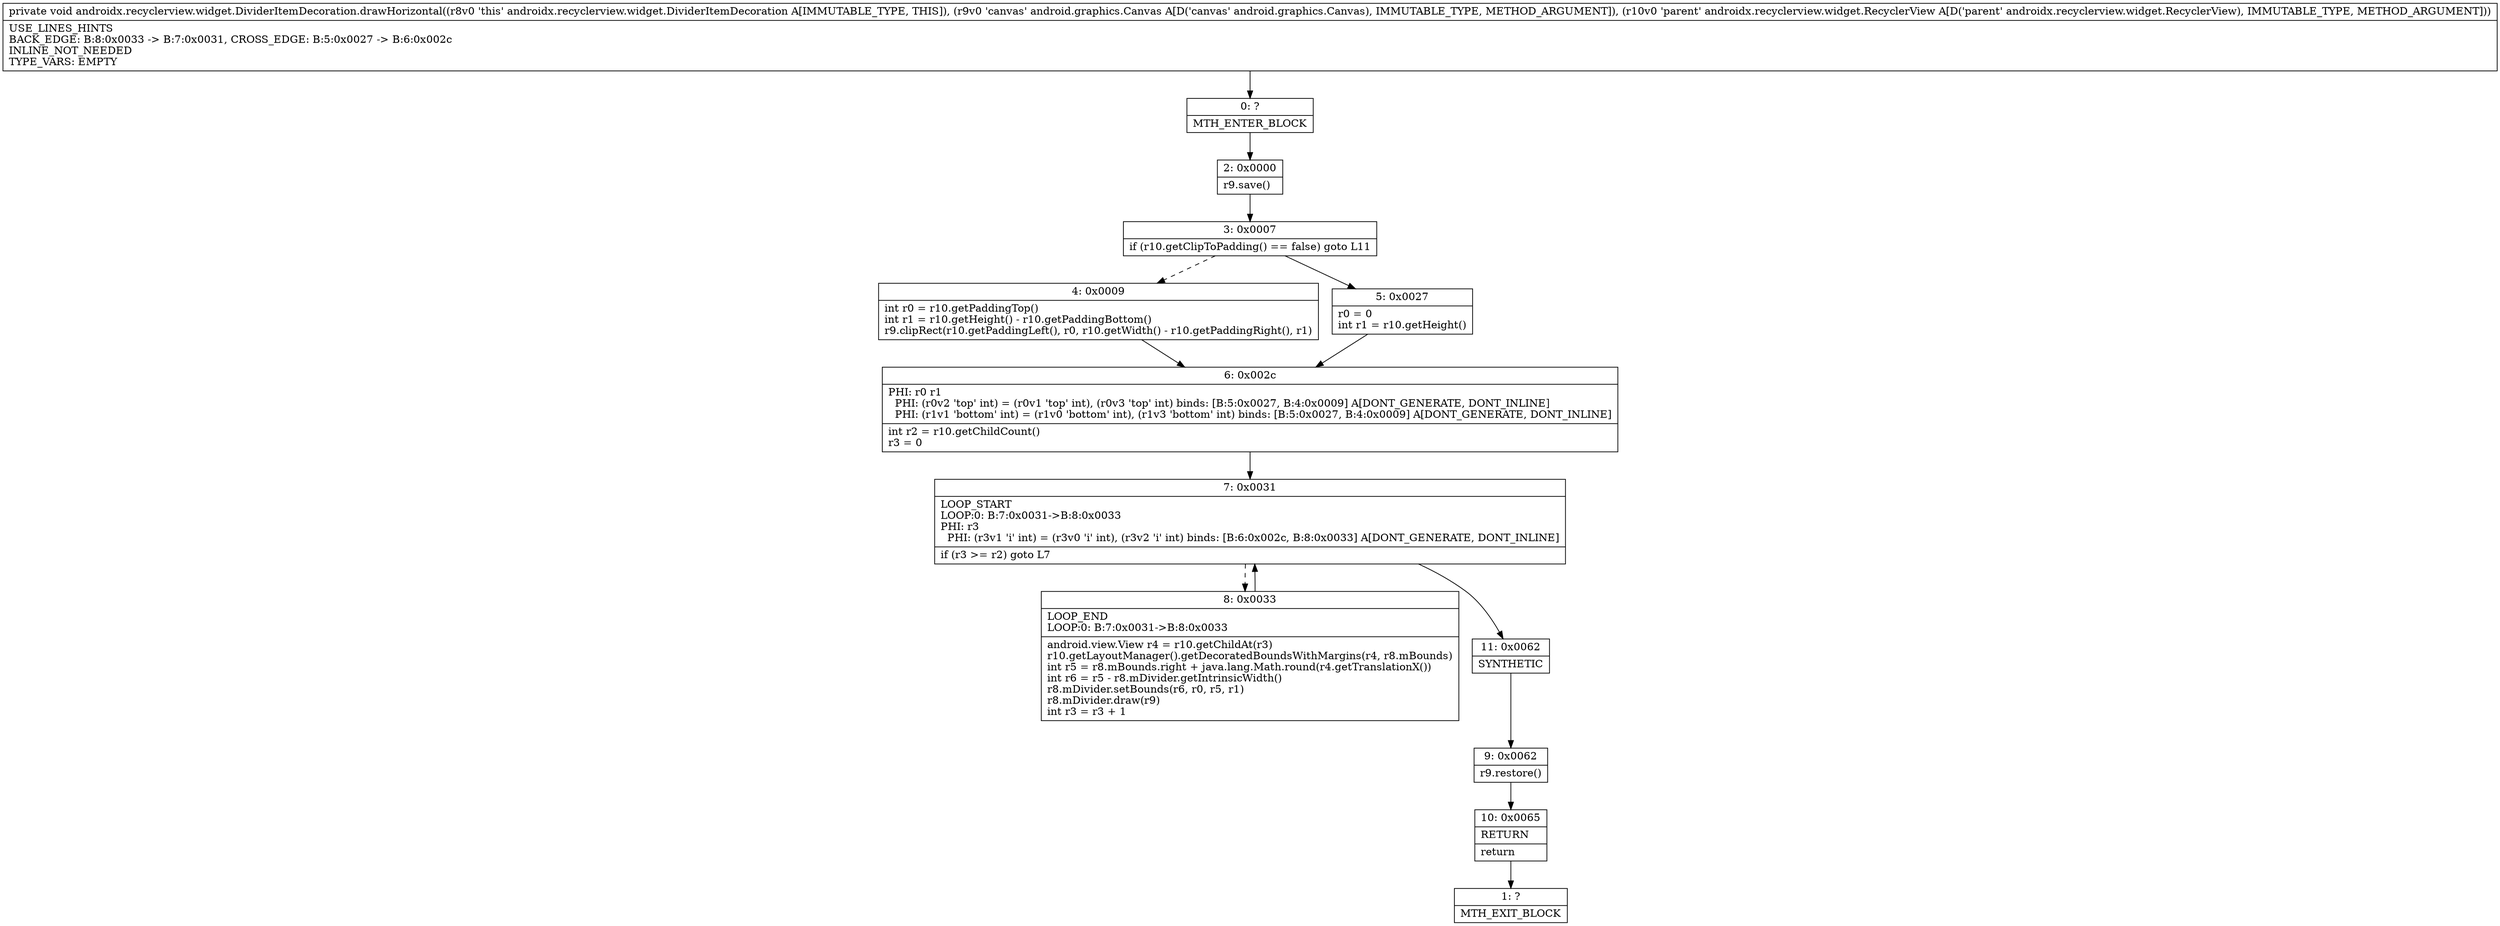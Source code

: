 digraph "CFG forandroidx.recyclerview.widget.DividerItemDecoration.drawHorizontal(Landroid\/graphics\/Canvas;Landroidx\/recyclerview\/widget\/RecyclerView;)V" {
Node_0 [shape=record,label="{0\:\ ?|MTH_ENTER_BLOCK\l}"];
Node_2 [shape=record,label="{2\:\ 0x0000|r9.save()\l}"];
Node_3 [shape=record,label="{3\:\ 0x0007|if (r10.getClipToPadding() == false) goto L11\l}"];
Node_4 [shape=record,label="{4\:\ 0x0009|int r0 = r10.getPaddingTop()\lint r1 = r10.getHeight() \- r10.getPaddingBottom()\lr9.clipRect(r10.getPaddingLeft(), r0, r10.getWidth() \- r10.getPaddingRight(), r1)\l}"];
Node_6 [shape=record,label="{6\:\ 0x002c|PHI: r0 r1 \l  PHI: (r0v2 'top' int) = (r0v1 'top' int), (r0v3 'top' int) binds: [B:5:0x0027, B:4:0x0009] A[DONT_GENERATE, DONT_INLINE]\l  PHI: (r1v1 'bottom' int) = (r1v0 'bottom' int), (r1v3 'bottom' int) binds: [B:5:0x0027, B:4:0x0009] A[DONT_GENERATE, DONT_INLINE]\l|int r2 = r10.getChildCount()\lr3 = 0\l}"];
Node_7 [shape=record,label="{7\:\ 0x0031|LOOP_START\lLOOP:0: B:7:0x0031\-\>B:8:0x0033\lPHI: r3 \l  PHI: (r3v1 'i' int) = (r3v0 'i' int), (r3v2 'i' int) binds: [B:6:0x002c, B:8:0x0033] A[DONT_GENERATE, DONT_INLINE]\l|if (r3 \>= r2) goto L7\l}"];
Node_8 [shape=record,label="{8\:\ 0x0033|LOOP_END\lLOOP:0: B:7:0x0031\-\>B:8:0x0033\l|android.view.View r4 = r10.getChildAt(r3)\lr10.getLayoutManager().getDecoratedBoundsWithMargins(r4, r8.mBounds)\lint r5 = r8.mBounds.right + java.lang.Math.round(r4.getTranslationX())\lint r6 = r5 \- r8.mDivider.getIntrinsicWidth()\lr8.mDivider.setBounds(r6, r0, r5, r1)\lr8.mDivider.draw(r9)\lint r3 = r3 + 1\l}"];
Node_11 [shape=record,label="{11\:\ 0x0062|SYNTHETIC\l}"];
Node_9 [shape=record,label="{9\:\ 0x0062|r9.restore()\l}"];
Node_10 [shape=record,label="{10\:\ 0x0065|RETURN\l|return\l}"];
Node_1 [shape=record,label="{1\:\ ?|MTH_EXIT_BLOCK\l}"];
Node_5 [shape=record,label="{5\:\ 0x0027|r0 = 0\lint r1 = r10.getHeight()\l}"];
MethodNode[shape=record,label="{private void androidx.recyclerview.widget.DividerItemDecoration.drawHorizontal((r8v0 'this' androidx.recyclerview.widget.DividerItemDecoration A[IMMUTABLE_TYPE, THIS]), (r9v0 'canvas' android.graphics.Canvas A[D('canvas' android.graphics.Canvas), IMMUTABLE_TYPE, METHOD_ARGUMENT]), (r10v0 'parent' androidx.recyclerview.widget.RecyclerView A[D('parent' androidx.recyclerview.widget.RecyclerView), IMMUTABLE_TYPE, METHOD_ARGUMENT]))  | USE_LINES_HINTS\lBACK_EDGE: B:8:0x0033 \-\> B:7:0x0031, CROSS_EDGE: B:5:0x0027 \-\> B:6:0x002c\lINLINE_NOT_NEEDED\lTYPE_VARS: EMPTY\l}"];
MethodNode -> Node_0;Node_0 -> Node_2;
Node_2 -> Node_3;
Node_3 -> Node_4[style=dashed];
Node_3 -> Node_5;
Node_4 -> Node_6;
Node_6 -> Node_7;
Node_7 -> Node_8[style=dashed];
Node_7 -> Node_11;
Node_8 -> Node_7;
Node_11 -> Node_9;
Node_9 -> Node_10;
Node_10 -> Node_1;
Node_5 -> Node_6;
}


